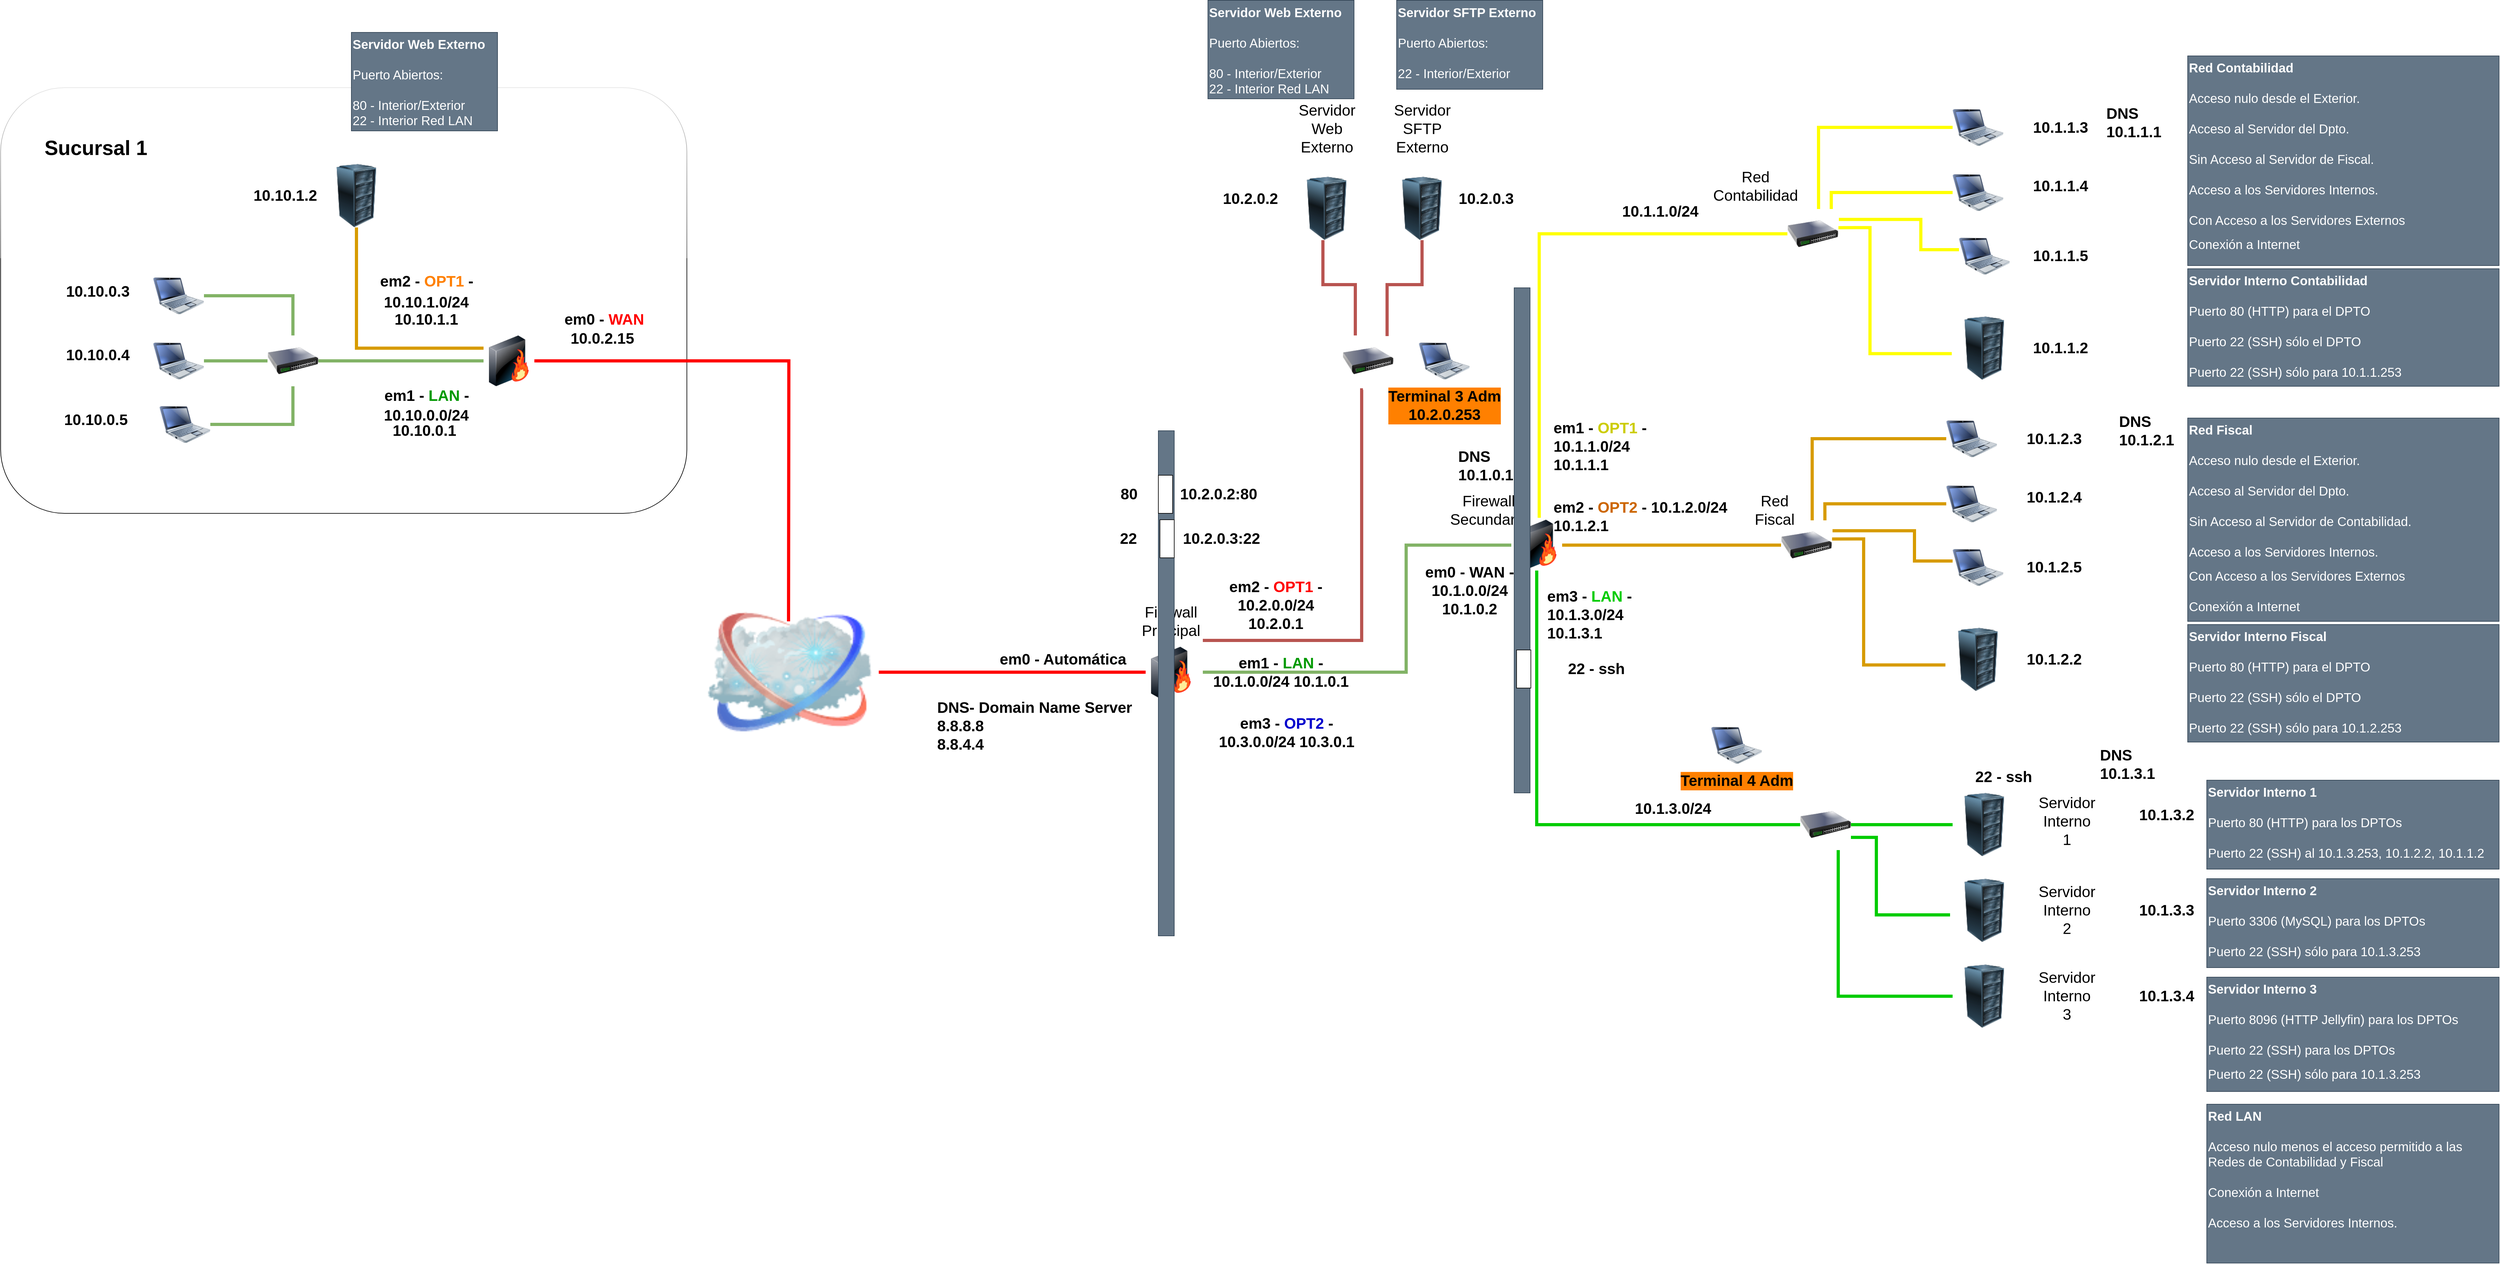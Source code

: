 <mxfile version="26.0.4">
  <diagram name="Diagrama " id="j1miOdL9aXdyiB9_bzsw">
    <mxGraphModel dx="6417" dy="3200" grid="0" gridSize="10" guides="1" tooltips="1" connect="1" arrows="1" fold="1" page="0" pageScale="1" pageWidth="1169" pageHeight="827" background="none" math="0" shadow="0">
      <root>
        <mxCell id="0" />
        <mxCell id="1" parent="0" />
        <mxCell id="sMGM3d39AcloHa8HKO3q-1" value="" style="rounded=1;whiteSpace=wrap;html=1;glass=1;movable=1;resizable=1;rotatable=1;deletable=1;editable=1;locked=0;connectable=1;" vertex="1" parent="1">
          <mxGeometry x="-2162" y="-590" width="1080" height="670" as="geometry" />
        </mxCell>
        <mxCell id="sMGM3d39AcloHa8HKO3q-2" value="" style="image;html=1;image=img/lib/clip_art/networking/Firewall-page1_128x128.png" vertex="1" parent="1">
          <mxGeometry x="-360" y="290" width="80" height="80" as="geometry" />
        </mxCell>
        <mxCell id="sMGM3d39AcloHa8HKO3q-3" value="" style="image;html=1;image=img/lib/clip_art/computers/Server_Rack_128x128.png" vertex="1" parent="1">
          <mxGeometry x="910" y="520" width="100" height="100" as="geometry" />
        </mxCell>
        <mxCell id="sMGM3d39AcloHa8HKO3q-4" value="" style="endArrow=none;html=1;rounded=0;exitX=1;exitY=0.5;exitDx=0;exitDy=0;strokeWidth=5;fillColor=#f8cecc;strokeColor=#FF0000;" edge="1" parent="1" source="sMGM3d39AcloHa8HKO3q-5" target="sMGM3d39AcloHa8HKO3q-2">
          <mxGeometry width="50" height="50" relative="1" as="geometry">
            <mxPoint x="150" y="330" as="sourcePoint" />
            <mxPoint x="110" y="290" as="targetPoint" />
          </mxGeometry>
        </mxCell>
        <mxCell id="sMGM3d39AcloHa8HKO3q-5" value="" style="image;html=1;image=img/lib/clip_art/networking/Cloud_128x128.png" vertex="1" parent="1">
          <mxGeometry x="-1060" y="235" width="280" height="190" as="geometry" />
        </mxCell>
        <mxCell id="sMGM3d39AcloHa8HKO3q-6" value="" style="endArrow=none;html=1;rounded=0;strokeWidth=5;strokeColor=#00CC00;edgeStyle=orthogonalEdgeStyle;exitX=0.5;exitY=1;exitDx=0;exitDy=0;" edge="1" parent="1" source="sMGM3d39AcloHa8HKO3q-63" target="sMGM3d39AcloHa8HKO3q-8">
          <mxGeometry width="50" height="50" relative="1" as="geometry">
            <mxPoint x="-270" y="360" as="sourcePoint" />
            <mxPoint x="480" y="371" as="targetPoint" />
            <Array as="points">
              <mxPoint x="256" y="570" />
            </Array>
          </mxGeometry>
        </mxCell>
        <mxCell id="sMGM3d39AcloHa8HKO3q-7" value="" style="endArrow=none;html=1;rounded=0;exitX=1;exitY=0.75;exitDx=0;exitDy=0;strokeWidth=5;strokeColor=#82b366;edgeStyle=orthogonalEdgeStyle;entryX=0;entryY=0.5;entryDx=0;entryDy=0;fillColor=#d5e8d4;" edge="1" parent="1" target="sMGM3d39AcloHa8HKO3q-63">
          <mxGeometry width="50" height="50" relative="1" as="geometry">
            <mxPoint x="-270" y="330" as="sourcePoint" />
            <mxPoint x="260" y="170" as="targetPoint" />
            <Array as="points">
              <mxPoint x="50" y="330" />
              <mxPoint x="50" y="130" />
            </Array>
          </mxGeometry>
        </mxCell>
        <mxCell id="sMGM3d39AcloHa8HKO3q-8" value="" style="image;html=1;image=img/lib/clip_art/networking/Switch_128x128.png" vertex="1" parent="1">
          <mxGeometry x="670" y="530" width="80" height="80" as="geometry" />
        </mxCell>
        <mxCell id="sMGM3d39AcloHa8HKO3q-9" value="" style="endArrow=none;html=1;rounded=0;strokeWidth=5;edgeStyle=orthogonalEdgeStyle;strokeColor=#d79b00;entryX=0;entryY=0.5;entryDx=0;entryDy=0;fillColor=#ffe6cc;" edge="1" parent="1" source="sMGM3d39AcloHa8HKO3q-63" target="sMGM3d39AcloHa8HKO3q-49">
          <mxGeometry width="50" height="50" relative="1" as="geometry">
            <mxPoint x="290.32" y="120.32" as="sourcePoint" />
            <mxPoint x="650" y="120" as="targetPoint" />
            <Array as="points" />
          </mxGeometry>
        </mxCell>
        <mxCell id="sMGM3d39AcloHa8HKO3q-10" value="" style="endArrow=none;html=1;rounded=0;strokeWidth=5;entryX=0;entryY=0.5;entryDx=0;entryDy=0;edgeStyle=orthogonalEdgeStyle;strokeColor=#FFFF00;exitX=0.549;exitY=-0.038;exitDx=0;exitDy=0;exitPerimeter=0;" edge="1" parent="1" source="sMGM3d39AcloHa8HKO3q-63" target="sMGM3d39AcloHa8HKO3q-35">
          <mxGeometry width="50" height="50" relative="1" as="geometry">
            <mxPoint x="260" y="80" as="sourcePoint" />
            <mxPoint x="202" y="20" as="targetPoint" />
            <Array as="points">
              <mxPoint x="259" y="-360" />
            </Array>
          </mxGeometry>
        </mxCell>
        <mxCell id="sMGM3d39AcloHa8HKO3q-11" value="" style="endArrow=none;html=1;rounded=0;strokeWidth=5;exitX=1;exitY=0.5;exitDx=0;exitDy=0;entryX=0;entryY=0.5;entryDx=0;entryDy=0;strokeColor=#00CC00;" edge="1" parent="1" source="sMGM3d39AcloHa8HKO3q-8" target="sMGM3d39AcloHa8HKO3q-3">
          <mxGeometry width="50" height="50" relative="1" as="geometry">
            <mxPoint x="1010" y="410" as="sourcePoint" />
            <mxPoint x="890" y="570" as="targetPoint" />
          </mxGeometry>
        </mxCell>
        <mxCell id="sMGM3d39AcloHa8HKO3q-12" value="" style="image;html=1;image=img/lib/clip_art/computers/Server_Rack_128x128.png" vertex="1" parent="1">
          <mxGeometry x="910" y="655" width="100" height="100" as="geometry" />
        </mxCell>
        <mxCell id="sMGM3d39AcloHa8HKO3q-13" value="" style="image;html=1;image=img/lib/clip_art/computers/Server_Rack_128x128.png" vertex="1" parent="1">
          <mxGeometry x="910" y="790" width="100" height="100" as="geometry" />
        </mxCell>
        <mxCell id="sMGM3d39AcloHa8HKO3q-14" value="" style="endArrow=none;html=1;rounded=0;strokeWidth=5;exitX=1;exitY=0.75;exitDx=0;exitDy=0;entryX=-0.04;entryY=0.57;entryDx=0;entryDy=0;entryPerimeter=0;edgeStyle=orthogonalEdgeStyle;strokeColor=#00CC00;" edge="1" parent="1" source="sMGM3d39AcloHa8HKO3q-8" target="sMGM3d39AcloHa8HKO3q-12">
          <mxGeometry width="50" height="50" relative="1" as="geometry">
            <mxPoint x="760" y="580" as="sourcePoint" />
            <mxPoint x="920" y="580" as="targetPoint" />
            <Array as="points">
              <mxPoint x="790" y="590" />
              <mxPoint x="790" y="712" />
            </Array>
          </mxGeometry>
        </mxCell>
        <mxCell id="sMGM3d39AcloHa8HKO3q-15" value="" style="endArrow=none;html=1;rounded=0;strokeWidth=5;exitX=0.75;exitY=1;exitDx=0;exitDy=0;entryX=0;entryY=0.5;entryDx=0;entryDy=0;edgeStyle=orthogonalEdgeStyle;strokeColor=#00CC00;" edge="1" parent="1" source="sMGM3d39AcloHa8HKO3q-8" target="sMGM3d39AcloHa8HKO3q-13">
          <mxGeometry width="50" height="50" relative="1" as="geometry">
            <mxPoint x="740" y="620" as="sourcePoint" />
            <mxPoint x="896" y="742" as="targetPoint" />
          </mxGeometry>
        </mxCell>
        <mxCell id="sMGM3d39AcloHa8HKO3q-16" value="Servidor Interno 1" style="text;html=1;strokeColor=none;fillColor=none;align=center;verticalAlign=middle;whiteSpace=wrap;rounded=0;fontSize=24;" vertex="1" parent="1">
          <mxGeometry x="1050" y="550" width="80" height="30" as="geometry" />
        </mxCell>
        <mxCell id="sMGM3d39AcloHa8HKO3q-17" value="Servidor Interno 2" style="text;html=1;strokeColor=none;fillColor=none;align=center;verticalAlign=middle;whiteSpace=wrap;rounded=0;fontSize=24;" vertex="1" parent="1">
          <mxGeometry x="1050" y="690" width="80" height="30" as="geometry" />
        </mxCell>
        <mxCell id="sMGM3d39AcloHa8HKO3q-18" value="Servidor Interno 3" style="text;html=1;strokeColor=none;fillColor=none;align=center;verticalAlign=middle;whiteSpace=wrap;rounded=0;fontSize=24;" vertex="1" parent="1">
          <mxGeometry x="1050" y="825" width="80" height="30" as="geometry" />
        </mxCell>
        <mxCell id="sMGM3d39AcloHa8HKO3q-19" value="em1 - &lt;font color=&quot;#009900&quot;&gt;LAN&lt;/font&gt; - 10.1.0.0/24 10.1.0.1" style="text;html=1;strokeColor=none;fillColor=none;align=center;verticalAlign=middle;whiteSpace=wrap;rounded=0;fontSize=24;fontStyle=1" vertex="1" parent="1">
          <mxGeometry x="-271" y="315" width="248" height="30" as="geometry" />
        </mxCell>
        <mxCell id="sMGM3d39AcloHa8HKO3q-20" value="10.1.3.0/24" style="text;html=1;strokeColor=none;fillColor=none;align=center;verticalAlign=middle;whiteSpace=wrap;rounded=0;fontSize=24;fontStyle=1" vertex="1" parent="1">
          <mxGeometry x="430" y="530" width="80" height="30" as="geometry" />
        </mxCell>
        <mxCell id="sMGM3d39AcloHa8HKO3q-21" value="10.1.3.2" style="text;html=1;strokeColor=none;fillColor=none;align=center;verticalAlign=middle;whiteSpace=wrap;rounded=0;fontSize=24;fontStyle=1" vertex="1" parent="1">
          <mxGeometry x="1207" y="540" width="80" height="30" as="geometry" />
        </mxCell>
        <mxCell id="sMGM3d39AcloHa8HKO3q-22" value="10.1.3.3" style="text;html=1;strokeColor=none;fillColor=none;align=center;verticalAlign=middle;whiteSpace=wrap;rounded=0;fontSize=24;fontStyle=1" vertex="1" parent="1">
          <mxGeometry x="1207" y="690" width="80" height="30" as="geometry" />
        </mxCell>
        <mxCell id="sMGM3d39AcloHa8HKO3q-23" value="10.1.3.4" style="text;html=1;strokeColor=none;fillColor=none;align=center;verticalAlign=middle;whiteSpace=wrap;rounded=0;fontSize=24;fontStyle=1" vertex="1" parent="1">
          <mxGeometry x="1207" y="825" width="80" height="30" as="geometry" />
        </mxCell>
        <mxCell id="sMGM3d39AcloHa8HKO3q-24" value="Firewall Principal" style="text;html=1;strokeColor=none;fillColor=none;align=center;verticalAlign=middle;whiteSpace=wrap;rounded=0;fontSize=24;" vertex="1" parent="1">
          <mxGeometry x="-360" y="235" width="80" height="30" as="geometry" />
        </mxCell>
        <mxCell id="sMGM3d39AcloHa8HKO3q-25" value="" style="endArrow=none;html=1;rounded=0;strokeWidth=5;strokeColor=#b85450;edgeStyle=orthogonalEdgeStyle;entryX=0.4;entryY=1.07;entryDx=0;entryDy=0;entryPerimeter=0;fillColor=#f8cecc;" edge="1" parent="1" target="sMGM3d39AcloHa8HKO3q-32">
          <mxGeometry width="50" height="50" relative="1" as="geometry">
            <mxPoint x="-270" y="280" as="sourcePoint" />
            <mxPoint x="20" y="-20" as="targetPoint" />
            <Array as="points">
              <mxPoint x="-20" y="280" />
              <mxPoint x="-20" y="-114" />
            </Array>
          </mxGeometry>
        </mxCell>
        <mxCell id="sMGM3d39AcloHa8HKO3q-26" value="" style="image;html=1;image=img/lib/clip_art/computers/Server_Rack_128x128.png" vertex="1" parent="1">
          <mxGeometry x="-125" y="-450" width="100" height="100" as="geometry" />
        </mxCell>
        <mxCell id="sMGM3d39AcloHa8HKO3q-27" value="Servidor Web Externo" style="text;html=1;strokeColor=none;fillColor=none;align=center;verticalAlign=middle;whiteSpace=wrap;rounded=0;fontSize=24;" vertex="1" parent="1">
          <mxGeometry x="-135.5" y="-580" width="121" height="110" as="geometry" />
        </mxCell>
        <mxCell id="sMGM3d39AcloHa8HKO3q-28" value="10.2.0.2" style="text;html=1;strokeColor=none;fillColor=none;align=center;verticalAlign=middle;whiteSpace=wrap;rounded=0;fontSize=24;fontStyle=1" vertex="1" parent="1">
          <mxGeometry x="-235.5" y="-430" width="80" height="30" as="geometry" />
        </mxCell>
        <mxCell id="sMGM3d39AcloHa8HKO3q-29" value="" style="image;html=1;image=img/lib/clip_art/computers/Server_Rack_128x128.png" vertex="1" parent="1">
          <mxGeometry x="25" y="-450" width="100" height="100" as="geometry" />
        </mxCell>
        <mxCell id="sMGM3d39AcloHa8HKO3q-30" value="Servidor SFTP Externo" style="text;html=1;strokeColor=none;fillColor=none;align=center;verticalAlign=middle;whiteSpace=wrap;rounded=0;fontSize=24;" vertex="1" parent="1">
          <mxGeometry x="14.5" y="-580" width="121" height="110" as="geometry" />
        </mxCell>
        <mxCell id="sMGM3d39AcloHa8HKO3q-31" value="10.2.0.3" style="text;html=1;strokeColor=none;fillColor=none;align=center;verticalAlign=middle;whiteSpace=wrap;rounded=0;fontSize=24;fontStyle=1" vertex="1" parent="1">
          <mxGeometry x="135.5" y="-430" width="80" height="30" as="geometry" />
        </mxCell>
        <mxCell id="sMGM3d39AcloHa8HKO3q-32" value="" style="image;html=1;image=img/lib/clip_art/networking/Switch_128x128.png" vertex="1" parent="1">
          <mxGeometry x="-50" y="-200" width="80" height="80" as="geometry" />
        </mxCell>
        <mxCell id="sMGM3d39AcloHa8HKO3q-33" value="" style="endArrow=none;html=1;rounded=0;strokeWidth=5;strokeColor=#b85450;edgeStyle=orthogonalEdgeStyle;entryX=0.44;entryY=1;entryDx=0;entryDy=0;entryPerimeter=0;exitX=0.25;exitY=0;exitDx=0;exitDy=0;fillColor=#f8cecc;" edge="1" parent="1" source="sMGM3d39AcloHa8HKO3q-32" target="sMGM3d39AcloHa8HKO3q-26">
          <mxGeometry width="50" height="50" relative="1" as="geometry">
            <mxPoint x="-260" y="290" as="sourcePoint" />
            <mxPoint x="-8" y="-104" as="targetPoint" />
            <Array as="points">
              <mxPoint x="-30" y="-280" />
              <mxPoint x="-81" y="-280" />
            </Array>
          </mxGeometry>
        </mxCell>
        <mxCell id="sMGM3d39AcloHa8HKO3q-34" value="" style="endArrow=none;html=1;rounded=0;strokeWidth=5;strokeColor=#b85450;edgeStyle=orthogonalEdgeStyle;entryX=0.5;entryY=1;entryDx=0;entryDy=0;exitX=0.875;exitY=0.013;exitDx=0;exitDy=0;exitPerimeter=0;fillColor=#f8cecc;" edge="1" parent="1" source="sMGM3d39AcloHa8HKO3q-32" target="sMGM3d39AcloHa8HKO3q-29">
          <mxGeometry width="50" height="50" relative="1" as="geometry">
            <mxPoint x="30" y="-220" as="sourcePoint" />
            <mxPoint x="-21" y="-370" as="targetPoint" />
            <Array as="points">
              <mxPoint x="20" y="-280" />
              <mxPoint x="75" y="-280" />
            </Array>
          </mxGeometry>
        </mxCell>
        <mxCell id="sMGM3d39AcloHa8HKO3q-35" value="" style="image;html=1;image=img/lib/clip_art/networking/Switch_128x128.png" vertex="1" parent="1">
          <mxGeometry x="650" y="-400" width="80" height="80" as="geometry" />
        </mxCell>
        <mxCell id="sMGM3d39AcloHa8HKO3q-36" value="" style="endArrow=none;html=1;rounded=0;exitX=1.004;exitY=0.379;exitDx=0;exitDy=0;strokeWidth=5;entryX=-0.013;entryY=0.586;entryDx=0;entryDy=0;edgeStyle=orthogonalEdgeStyle;strokeColor=#FFFF00;exitPerimeter=0;entryPerimeter=0;" edge="1" parent="1" source="sMGM3d39AcloHa8HKO3q-35" target="sMGM3d39AcloHa8HKO3q-47">
          <mxGeometry width="50" height="50" relative="1" as="geometry">
            <mxPoint x="950" y="-150" as="sourcePoint" />
            <mxPoint x="930" y="-222.5" as="targetPoint" />
            <Array as="points">
              <mxPoint x="780" y="-370" />
              <mxPoint x="780" y="-171" />
            </Array>
          </mxGeometry>
        </mxCell>
        <mxCell id="sMGM3d39AcloHa8HKO3q-37" value="" style="image;html=1;image=img/lib/clip_art/computers/Netbook_128x128.png" vertex="1" parent="1">
          <mxGeometry x="920" y="-360" width="80" height="70" as="geometry" />
        </mxCell>
        <mxCell id="sMGM3d39AcloHa8HKO3q-38" value="" style="image;html=1;image=img/lib/clip_art/computers/Netbook_128x128.png" vertex="1" parent="1">
          <mxGeometry x="910" y="-470" width="80" height="90" as="geometry" />
        </mxCell>
        <mxCell id="sMGM3d39AcloHa8HKO3q-39" value="" style="image;html=1;image=img/lib/clip_art/computers/Netbook_128x128.png" vertex="1" parent="1">
          <mxGeometry x="910" y="-560" width="80" height="65" as="geometry" />
        </mxCell>
        <mxCell id="sMGM3d39AcloHa8HKO3q-40" value="" style="endArrow=none;html=1;rounded=0;exitX=1.013;exitY=0.217;exitDx=0;exitDy=0;strokeWidth=5;exitPerimeter=0;edgeStyle=orthogonalEdgeStyle;strokeColor=#FFFF00;" edge="1" parent="1" source="sMGM3d39AcloHa8HKO3q-35" target="sMGM3d39AcloHa8HKO3q-37">
          <mxGeometry width="50" height="50" relative="1" as="geometry">
            <mxPoint x="740" y="-370" as="sourcePoint" />
            <mxPoint x="820" y="-430" as="targetPoint" />
            <Array as="points">
              <mxPoint x="860" y="-383" />
              <mxPoint x="860" y="-335" />
            </Array>
          </mxGeometry>
        </mxCell>
        <mxCell id="sMGM3d39AcloHa8HKO3q-41" value="" style="endArrow=none;html=1;rounded=0;exitX=0.863;exitY=0.013;exitDx=0;exitDy=0;strokeWidth=5;edgeStyle=orthogonalEdgeStyle;strokeColor=#FFFF00;exitPerimeter=0;" edge="1" parent="1" source="sMGM3d39AcloHa8HKO3q-35" target="sMGM3d39AcloHa8HKO3q-38">
          <mxGeometry width="50" height="50" relative="1" as="geometry">
            <mxPoint x="713" y="-392" as="sourcePoint" />
            <mxPoint x="739" y="-480" as="targetPoint" />
          </mxGeometry>
        </mxCell>
        <mxCell id="sMGM3d39AcloHa8HKO3q-42" value="" style="endArrow=none;html=1;rounded=0;exitX=0.613;exitY=0.013;exitDx=0;exitDy=0;strokeWidth=5;entryX=0;entryY=0.5;entryDx=0;entryDy=0;edgeStyle=orthogonalEdgeStyle;strokeColor=#FFFF00;exitPerimeter=0;" edge="1" parent="1" source="sMGM3d39AcloHa8HKO3q-35" target="sMGM3d39AcloHa8HKO3q-39">
          <mxGeometry width="50" height="50" relative="1" as="geometry">
            <mxPoint x="680" y="-390" as="sourcePoint" />
            <mxPoint x="642" y="-470" as="targetPoint" />
          </mxGeometry>
        </mxCell>
        <mxCell id="sMGM3d39AcloHa8HKO3q-43" value="10.1.1.3" style="text;html=1;strokeColor=none;fillColor=none;align=center;verticalAlign=middle;whiteSpace=wrap;rounded=0;fontSize=24;fontStyle=1" vertex="1" parent="1">
          <mxGeometry x="1040" y="-542.5" width="80" height="30" as="geometry" />
        </mxCell>
        <mxCell id="sMGM3d39AcloHa8HKO3q-44" value="10.1.1.4" style="text;html=1;strokeColor=none;fillColor=none;align=center;verticalAlign=middle;whiteSpace=wrap;rounded=0;fontSize=24;fontStyle=1" vertex="1" parent="1">
          <mxGeometry x="1040" y="-450" width="80" height="30" as="geometry" />
        </mxCell>
        <mxCell id="sMGM3d39AcloHa8HKO3q-45" value="10.1.1.5" style="text;html=1;strokeColor=none;fillColor=none;align=center;verticalAlign=middle;whiteSpace=wrap;rounded=0;fontSize=24;fontStyle=1" vertex="1" parent="1">
          <mxGeometry x="1040" y="-340" width="80" height="30" as="geometry" />
        </mxCell>
        <mxCell id="sMGM3d39AcloHa8HKO3q-46" value="10.1.1.2" style="text;html=1;strokeColor=none;fillColor=none;align=center;verticalAlign=middle;whiteSpace=wrap;rounded=0;fontSize=24;fontStyle=1" vertex="1" parent="1">
          <mxGeometry x="1040" y="-195" width="80" height="30" as="geometry" />
        </mxCell>
        <mxCell id="sMGM3d39AcloHa8HKO3q-47" value="" style="image;html=1;image=img/lib/clip_art/computers/Server_Rack_128x128.png" vertex="1" parent="1">
          <mxGeometry x="910" y="-230" width="100" height="100" as="geometry" />
        </mxCell>
        <mxCell id="sMGM3d39AcloHa8HKO3q-48" value="Red&lt;br&gt;Contabilidad" style="text;html=1;strokeColor=none;fillColor=none;align=center;verticalAlign=middle;whiteSpace=wrap;rounded=0;fontSize=24;" vertex="1" parent="1">
          <mxGeometry x="560" y="-450" width="80" height="30" as="geometry" />
        </mxCell>
        <mxCell id="sMGM3d39AcloHa8HKO3q-49" value="" style="image;html=1;image=img/lib/clip_art/networking/Switch_128x128.png" vertex="1" parent="1">
          <mxGeometry x="640" y="90" width="80" height="80" as="geometry" />
        </mxCell>
        <mxCell id="sMGM3d39AcloHa8HKO3q-50" value="" style="endArrow=none;html=1;rounded=0;exitX=1.004;exitY=0.379;exitDx=0;exitDy=0;strokeWidth=5;entryX=-0.013;entryY=0.586;entryDx=0;entryDy=0;edgeStyle=orthogonalEdgeStyle;strokeColor=#d79b00;exitPerimeter=0;entryPerimeter=0;fillColor=#ffe6cc;" edge="1" parent="1" source="sMGM3d39AcloHa8HKO3q-49" target="sMGM3d39AcloHa8HKO3q-61">
          <mxGeometry width="50" height="50" relative="1" as="geometry">
            <mxPoint x="940" y="340" as="sourcePoint" />
            <mxPoint x="920" y="267.5" as="targetPoint" />
            <Array as="points">
              <mxPoint x="770" y="120" />
              <mxPoint x="770" y="319" />
            </Array>
          </mxGeometry>
        </mxCell>
        <mxCell id="sMGM3d39AcloHa8HKO3q-51" value="" style="image;html=1;image=img/lib/clip_art/computers/Netbook_128x128.png" vertex="1" parent="1">
          <mxGeometry x="910" y="130" width="80" height="70" as="geometry" />
        </mxCell>
        <mxCell id="sMGM3d39AcloHa8HKO3q-52" value="" style="image;html=1;image=img/lib/clip_art/computers/Netbook_128x128.png" vertex="1" parent="1">
          <mxGeometry x="900" y="20" width="80" height="90" as="geometry" />
        </mxCell>
        <mxCell id="sMGM3d39AcloHa8HKO3q-53" value="" style="image;html=1;image=img/lib/clip_art/computers/Netbook_128x128.png" vertex="1" parent="1">
          <mxGeometry x="900" y="-70" width="80" height="65" as="geometry" />
        </mxCell>
        <mxCell id="sMGM3d39AcloHa8HKO3q-54" value="" style="endArrow=none;html=1;rounded=0;exitX=1.013;exitY=0.217;exitDx=0;exitDy=0;strokeWidth=5;exitPerimeter=0;edgeStyle=orthogonalEdgeStyle;strokeColor=#d79b00;fillColor=#ffe6cc;" edge="1" parent="1" source="sMGM3d39AcloHa8HKO3q-49" target="sMGM3d39AcloHa8HKO3q-51">
          <mxGeometry width="50" height="50" relative="1" as="geometry">
            <mxPoint x="730" y="120" as="sourcePoint" />
            <mxPoint x="810" y="60" as="targetPoint" />
            <Array as="points">
              <mxPoint x="850" y="107" />
              <mxPoint x="850" y="155" />
            </Array>
          </mxGeometry>
        </mxCell>
        <mxCell id="sMGM3d39AcloHa8HKO3q-55" value="" style="endArrow=none;html=1;rounded=0;exitX=0.863;exitY=0.013;exitDx=0;exitDy=0;strokeWidth=5;edgeStyle=orthogonalEdgeStyle;strokeColor=#d79b00;exitPerimeter=0;fillColor=#ffe6cc;" edge="1" parent="1" source="sMGM3d39AcloHa8HKO3q-49" target="sMGM3d39AcloHa8HKO3q-52">
          <mxGeometry width="50" height="50" relative="1" as="geometry">
            <mxPoint x="703" y="98" as="sourcePoint" />
            <mxPoint x="729" y="10" as="targetPoint" />
          </mxGeometry>
        </mxCell>
        <mxCell id="sMGM3d39AcloHa8HKO3q-56" value="" style="endArrow=none;html=1;rounded=0;exitX=0.613;exitY=0.013;exitDx=0;exitDy=0;strokeWidth=5;entryX=0;entryY=0.5;entryDx=0;entryDy=0;edgeStyle=orthogonalEdgeStyle;strokeColor=#d79b00;exitPerimeter=0;fillColor=#ffe6cc;" edge="1" parent="1" source="sMGM3d39AcloHa8HKO3q-49" target="sMGM3d39AcloHa8HKO3q-53">
          <mxGeometry width="50" height="50" relative="1" as="geometry">
            <mxPoint x="670" y="100" as="sourcePoint" />
            <mxPoint x="632" y="20" as="targetPoint" />
          </mxGeometry>
        </mxCell>
        <mxCell id="sMGM3d39AcloHa8HKO3q-57" value="10.1.2.3" style="text;html=1;strokeColor=none;fillColor=none;align=center;verticalAlign=middle;whiteSpace=wrap;rounded=0;fontSize=24;fontStyle=1" vertex="1" parent="1">
          <mxGeometry x="1030" y="-52.5" width="80" height="30" as="geometry" />
        </mxCell>
        <mxCell id="sMGM3d39AcloHa8HKO3q-58" value="10.1.2.4" style="text;html=1;strokeColor=none;fillColor=none;align=center;verticalAlign=middle;whiteSpace=wrap;rounded=0;fontSize=24;fontStyle=1" vertex="1" parent="1">
          <mxGeometry x="1030" y="40" width="80" height="30" as="geometry" />
        </mxCell>
        <mxCell id="sMGM3d39AcloHa8HKO3q-59" value="10.1.2.5" style="text;html=1;strokeColor=none;fillColor=none;align=center;verticalAlign=middle;whiteSpace=wrap;rounded=0;fontSize=24;fontStyle=1" vertex="1" parent="1">
          <mxGeometry x="1030" y="150" width="80" height="30" as="geometry" />
        </mxCell>
        <mxCell id="sMGM3d39AcloHa8HKO3q-60" value="10.1.2.2" style="text;html=1;strokeColor=none;fillColor=none;align=center;verticalAlign=middle;whiteSpace=wrap;rounded=0;fontSize=24;fontStyle=1" vertex="1" parent="1">
          <mxGeometry x="1030" y="295" width="80" height="30" as="geometry" />
        </mxCell>
        <mxCell id="sMGM3d39AcloHa8HKO3q-61" value="" style="image;html=1;image=img/lib/clip_art/computers/Server_Rack_128x128.png" vertex="1" parent="1">
          <mxGeometry x="900" y="260" width="100" height="100" as="geometry" />
        </mxCell>
        <mxCell id="sMGM3d39AcloHa8HKO3q-62" value="Red&lt;br&gt;Fiscal" style="text;html=1;strokeColor=none;fillColor=none;align=center;verticalAlign=middle;whiteSpace=wrap;rounded=0;fontSize=24;" vertex="1" parent="1">
          <mxGeometry x="590" y="60" width="80" height="30" as="geometry" />
        </mxCell>
        <mxCell id="sMGM3d39AcloHa8HKO3q-63" value="" style="image;html=1;image=img/lib/clip_art/networking/Firewall-page1_128x128.png" vertex="1" parent="1">
          <mxGeometry x="215.5" y="90" width="80" height="80" as="geometry" />
        </mxCell>
        <mxCell id="sMGM3d39AcloHa8HKO3q-64" value="em2 - &lt;font color=&quot;#ff0000&quot;&gt;OPT1&lt;/font&gt; - 10.2.0.0/24&lt;br&gt;10.2.0.1" style="text;html=1;strokeColor=none;fillColor=none;align=center;verticalAlign=middle;whiteSpace=wrap;rounded=0;fontSize=24;fontStyle=1" vertex="1" parent="1">
          <mxGeometry x="-260" y="210" width="210" height="30" as="geometry" />
        </mxCell>
        <mxCell id="sMGM3d39AcloHa8HKO3q-65" value="10.1.1.0/24" style="text;html=1;strokeColor=none;fillColor=none;align=center;verticalAlign=middle;whiteSpace=wrap;rounded=0;fontSize=24;fontStyle=1" vertex="1" parent="1">
          <mxGeometry x="410" y="-410" width="80" height="30" as="geometry" />
        </mxCell>
        <mxCell id="sMGM3d39AcloHa8HKO3q-66" value="Firewall Secundario" style="text;html=1;strokeColor=none;fillColor=none;align=center;verticalAlign=middle;whiteSpace=wrap;rounded=0;fontSize=24;" vertex="1" parent="1">
          <mxGeometry x="140" y="60" width="80" height="30" as="geometry" />
        </mxCell>
        <mxCell id="sMGM3d39AcloHa8HKO3q-67" value="em0 - Automática" style="text;html=1;strokeColor=none;fillColor=none;align=center;verticalAlign=middle;whiteSpace=wrap;rounded=0;fontSize=24;fontStyle=1" vertex="1" parent="1">
          <mxGeometry x="-600" y="295" width="220" height="30" as="geometry" />
        </mxCell>
        <mxCell id="sMGM3d39AcloHa8HKO3q-68" value="em0 - WAN - 10.1.0.0/24&lt;br&gt;10.1.0.2" style="text;html=1;strokeColor=none;fillColor=none;align=center;verticalAlign=middle;whiteSpace=wrap;rounded=0;fontSize=24;fontStyle=1" vertex="1" parent="1">
          <mxGeometry x="40" y="150" width="220" height="104" as="geometry" />
        </mxCell>
        <mxCell id="sMGM3d39AcloHa8HKO3q-69" value="em1 - &lt;font color=&quot;#cccc00&quot;&gt;OPT1&lt;/font&gt; - 10.1.1.0/24&lt;br&gt;10.1.1.1" style="text;html=1;strokeColor=none;fillColor=none;align=left;verticalAlign=middle;whiteSpace=wrap;rounded=0;fontSize=24;fontStyle=1" vertex="1" parent="1">
          <mxGeometry x="280" y="-40" width="220" height="30" as="geometry" />
        </mxCell>
        <mxCell id="sMGM3d39AcloHa8HKO3q-70" value="em2 - &lt;font color=&quot;#cc6600&quot;&gt;OPT2&lt;/font&gt; - 10.1.2.0/24&lt;br&gt;10.1.2.1" style="text;html=1;strokeColor=none;fillColor=none;align=left;verticalAlign=middle;whiteSpace=wrap;rounded=0;fontSize=24;fontStyle=1" vertex="1" parent="1">
          <mxGeometry x="280" y="70" width="280" height="30" as="geometry" />
        </mxCell>
        <mxCell id="sMGM3d39AcloHa8HKO3q-71" value="em3 - &lt;font color=&quot;#00cc00&quot;&gt;LAN&lt;/font&gt; - 10.1.3.0/24&lt;br&gt;10.1.3.1" style="text;html=1;strokeColor=none;fillColor=none;align=left;verticalAlign=middle;whiteSpace=wrap;rounded=0;fontSize=24;fontStyle=1" vertex="1" parent="1">
          <mxGeometry x="270" y="200" width="220" height="80" as="geometry" />
        </mxCell>
        <mxCell id="sMGM3d39AcloHa8HKO3q-72" value="DNS- Domain Name Server&lt;br&gt;8.8.8.8&lt;br&gt;8.8.4.4" style="text;html=1;strokeColor=none;fillColor=none;align=left;verticalAlign=middle;whiteSpace=wrap;rounded=0;fontSize=24;fontStyle=1" vertex="1" parent="1">
          <mxGeometry x="-690" y="370" width="320" height="90" as="geometry" />
        </mxCell>
        <mxCell id="sMGM3d39AcloHa8HKO3q-73" value="DNS&lt;br&gt;10.1.0.1" style="text;html=1;strokeColor=none;fillColor=none;align=left;verticalAlign=middle;whiteSpace=wrap;rounded=0;fontSize=24;fontStyle=1" vertex="1" parent="1">
          <mxGeometry x="130" y="-40" width="90" height="90" as="geometry" />
        </mxCell>
        <mxCell id="sMGM3d39AcloHa8HKO3q-74" value="DNS&lt;br&gt;10.1.3.1" style="text;html=1;strokeColor=none;fillColor=none;align=left;verticalAlign=middle;whiteSpace=wrap;rounded=0;fontSize=24;fontStyle=1" vertex="1" parent="1">
          <mxGeometry x="1140" y="430" width="90" height="90" as="geometry" />
        </mxCell>
        <mxCell id="sMGM3d39AcloHa8HKO3q-75" value="DNS&lt;br&gt;10.1.2.1" style="text;html=1;strokeColor=none;fillColor=none;align=left;verticalAlign=middle;whiteSpace=wrap;rounded=0;fontSize=24;fontStyle=1" vertex="1" parent="1">
          <mxGeometry x="1170" y="-95" width="90" height="90" as="geometry" />
        </mxCell>
        <mxCell id="sMGM3d39AcloHa8HKO3q-76" value="DNS&lt;br&gt;10.1.1.1" style="text;html=1;strokeColor=none;fillColor=none;align=left;verticalAlign=middle;whiteSpace=wrap;rounded=0;fontSize=24;fontStyle=1" vertex="1" parent="1">
          <mxGeometry x="1150" y="-580" width="90" height="90" as="geometry" />
        </mxCell>
        <mxCell id="sMGM3d39AcloHa8HKO3q-77" value="&lt;font style=&quot;font-size: 20px;&quot;&gt;&lt;b&gt;Servidor Web Externo&lt;/b&gt;&lt;/font&gt;&lt;div&gt;&lt;font style=&quot;font-size: 20px;&quot;&gt;&lt;br&gt;&lt;/font&gt;&lt;/div&gt;&lt;div&gt;&lt;font style=&quot;font-size: 20px;&quot;&gt;Puerto Abiertos:&amp;nbsp;&lt;/font&gt;&lt;/div&gt;&lt;div&gt;&lt;font style=&quot;font-size: 20px;&quot;&gt;&lt;br&gt;&lt;/font&gt;&lt;/div&gt;&lt;div&gt;&lt;font style=&quot;font-size: 20px;&quot;&gt;80 - Interior/Exterior&lt;/font&gt;&lt;/div&gt;&lt;div&gt;&lt;font style=&quot;font-size: 20px;&quot;&gt;22 - Interior Red LAN&lt;/font&gt;&lt;/div&gt;&lt;div&gt;&lt;font style=&quot;font-size: 20px;&quot;&gt;&lt;br&gt;&lt;/font&gt;&lt;/div&gt;" style="text;html=1;align=left;verticalAlign=top;whiteSpace=wrap;rounded=0;fillColor=#647687;strokeColor=#314354;fontColor=#ffffff;" vertex="1" parent="1">
          <mxGeometry x="-262" y="-727.5" width="230" height="155" as="geometry" />
        </mxCell>
        <mxCell id="sMGM3d39AcloHa8HKO3q-78" value="&lt;font style=&quot;font-size: 20px;&quot;&gt;&lt;b&gt;Servidor SFTP Externo&lt;/b&gt;&lt;/font&gt;&lt;div&gt;&lt;font style=&quot;font-size: 20px;&quot;&gt;&lt;br&gt;&lt;/font&gt;&lt;/div&gt;&lt;div&gt;&lt;font style=&quot;font-size: 20px;&quot;&gt;Puerto Abiertos:&amp;nbsp;&lt;/font&gt;&lt;/div&gt;&lt;div&gt;&lt;font style=&quot;font-size: 20px;&quot;&gt;&lt;br&gt;&lt;/font&gt;&lt;/div&gt;&lt;div&gt;&lt;span style=&quot;font-size: 20px; background-color: initial;&quot;&gt;22 - Interior/Exterior&lt;/span&gt;&lt;br&gt;&lt;/div&gt;&lt;div&gt;&lt;font style=&quot;font-size: 20px;&quot;&gt;&lt;br&gt;&lt;/font&gt;&lt;/div&gt;" style="text;html=1;align=left;verticalAlign=top;whiteSpace=wrap;rounded=0;fillColor=#647687;strokeColor=#314354;fontColor=#ffffff;" vertex="1" parent="1">
          <mxGeometry x="35" y="-727.5" width="230" height="140" as="geometry" />
        </mxCell>
        <mxCell id="sMGM3d39AcloHa8HKO3q-79" value="&lt;span style=&quot;font-size: 20px;&quot;&gt;&lt;b&gt;Red Contabilidad&lt;/b&gt;&lt;/span&gt;&lt;br&gt;&lt;div&gt;&lt;font style=&quot;font-size: 20px;&quot;&gt;&lt;br&gt;&lt;/font&gt;&lt;/div&gt;&lt;div&gt;&lt;span style=&quot;font-size: 20px;&quot;&gt;Acceso nulo desde el Exterior.&lt;/span&gt;&lt;/div&gt;&lt;div&gt;&lt;span style=&quot;font-size: 20px;&quot;&gt;&lt;br&gt;&lt;/span&gt;&lt;/div&gt;&lt;div&gt;&lt;span style=&quot;font-size: 20px;&quot;&gt;Acceso al Servidor del Dpto.&lt;/span&gt;&lt;/div&gt;&lt;div&gt;&lt;span style=&quot;font-size: 20px;&quot;&gt;&lt;br&gt;&lt;/span&gt;&lt;/div&gt;&lt;div&gt;&lt;span style=&quot;font-size: 20px;&quot;&gt;Sin Acceso al Servidor de Fiscal.&lt;/span&gt;&lt;/div&gt;&lt;div&gt;&lt;span style=&quot;font-size: 20px;&quot;&gt;&lt;br&gt;&lt;/span&gt;&lt;/div&gt;&lt;div&gt;&lt;span style=&quot;font-size: 20px;&quot;&gt;Acceso a los Servidores Internos.&lt;/span&gt;&lt;/div&gt;&lt;div&gt;&lt;span style=&quot;font-size: 20px;&quot;&gt;&lt;br&gt;&lt;/span&gt;&lt;/div&gt;&lt;div&gt;&lt;span style=&quot;font-size: 20px;&quot;&gt;Con Acceso a los Servidores Externos&lt;/span&gt;&lt;/div&gt;&lt;div&gt;&lt;br&gt;&lt;/div&gt;&lt;div&gt;&lt;span style=&quot;font-size: 20px;&quot;&gt;Conexión a Internet&lt;/span&gt;&lt;br&gt;&lt;/div&gt;" style="text;html=1;align=left;verticalAlign=top;whiteSpace=wrap;rounded=0;fillColor=#647687;strokeColor=#314354;fontColor=#ffffff;" vertex="1" parent="1">
          <mxGeometry x="1280" y="-640" width="490" height="330" as="geometry" />
        </mxCell>
        <mxCell id="sMGM3d39AcloHa8HKO3q-80" value="&lt;span style=&quot;font-size: 20px;&quot;&gt;&lt;b&gt;Red Fiscal&lt;/b&gt;&lt;/span&gt;&lt;br&gt;&lt;div&gt;&lt;font style=&quot;font-size: 20px;&quot;&gt;&lt;br&gt;&lt;/font&gt;&lt;/div&gt;&lt;div&gt;&lt;span style=&quot;font-size: 20px;&quot;&gt;Acceso nulo desde el Exterior.&lt;/span&gt;&lt;/div&gt;&lt;div&gt;&lt;span style=&quot;font-size: 20px;&quot;&gt;&lt;br&gt;&lt;/span&gt;&lt;/div&gt;&lt;div&gt;&lt;span style=&quot;font-size: 20px;&quot;&gt;Acceso al Servidor del Dpto.&lt;/span&gt;&lt;/div&gt;&lt;div&gt;&lt;span style=&quot;font-size: 20px;&quot;&gt;&lt;br&gt;&lt;/span&gt;&lt;/div&gt;&lt;div&gt;&lt;span style=&quot;font-size: 20px;&quot;&gt;Sin Acceso al Servidor de Contabilidad.&lt;/span&gt;&lt;/div&gt;&lt;div&gt;&lt;span style=&quot;font-size: 20px;&quot;&gt;&lt;br&gt;&lt;/span&gt;&lt;/div&gt;&lt;div&gt;&lt;span style=&quot;font-size: 20px;&quot;&gt;Acceso a los Servidores Internos.&lt;/span&gt;&lt;/div&gt;&lt;div&gt;&lt;br&gt;&lt;/div&gt;&lt;div&gt;&lt;span style=&quot;font-size: 20px;&quot;&gt;Con Acceso a los Servidores Externos&lt;/span&gt;&lt;br&gt;&lt;/div&gt;&lt;div&gt;&lt;span style=&quot;font-size: 20px;&quot;&gt;&lt;br&gt;&lt;/span&gt;&lt;/div&gt;&lt;div&gt;&lt;span style=&quot;font-size: 20px;&quot;&gt;Conexión a Internet&lt;/span&gt;&lt;/div&gt;" style="text;html=1;align=left;verticalAlign=top;whiteSpace=wrap;rounded=0;fillColor=#647687;strokeColor=#314354;fontColor=#ffffff;" vertex="1" parent="1">
          <mxGeometry x="1280" y="-70" width="490" height="320" as="geometry" />
        </mxCell>
        <mxCell id="sMGM3d39AcloHa8HKO3q-81" value="&lt;span style=&quot;font-size: 20px;&quot;&gt;&lt;b&gt;Red LAN&lt;/b&gt;&lt;/span&gt;&lt;br&gt;&lt;div&gt;&lt;font style=&quot;font-size: 20px;&quot;&gt;&lt;br&gt;&lt;/font&gt;&lt;/div&gt;&lt;div&gt;&lt;span style=&quot;font-size: 20px;&quot;&gt;Acceso nulo menos el acceso permitido a las Redes de Contabilidad y Fiscal&lt;/span&gt;&lt;/div&gt;&lt;div&gt;&lt;span style=&quot;font-size: 20px;&quot;&gt;&lt;br&gt;&lt;/span&gt;&lt;/div&gt;&lt;div&gt;&lt;span style=&quot;font-size: 20px;&quot;&gt;Conexión a Internet&lt;/span&gt;&lt;/div&gt;&lt;div&gt;&lt;span style=&quot;font-size: 20px;&quot;&gt;&lt;br&gt;&lt;/span&gt;&lt;/div&gt;&lt;div&gt;&lt;span style=&quot;font-size: 20px;&quot;&gt;Acceso a los Servidores Internos.&lt;/span&gt;&lt;/div&gt;&lt;div&gt;&lt;br&gt;&lt;/div&gt;" style="text;html=1;align=left;verticalAlign=top;whiteSpace=wrap;rounded=0;fillColor=#647687;strokeColor=#314354;fontColor=#ffffff;" vertex="1" parent="1">
          <mxGeometry x="1310" y="1010" width="460" height="250" as="geometry" />
        </mxCell>
        <mxCell id="sMGM3d39AcloHa8HKO3q-82" value="em3 - &lt;font color=&quot;#0000cc&quot;&gt;OPT2&lt;/font&gt; - 10.3.0.0/24 10.3.0.1" style="text;html=1;strokeColor=none;fillColor=none;align=center;verticalAlign=middle;whiteSpace=wrap;rounded=0;fontSize=24;fontStyle=1" vertex="1" parent="1">
          <mxGeometry x="-262" y="410" width="248" height="30" as="geometry" />
        </mxCell>
        <mxCell id="sMGM3d39AcloHa8HKO3q-83" value="&lt;span style=&quot;font-size: 20px;&quot;&gt;&lt;b&gt;Servidor Interno 1&lt;/b&gt;&lt;/span&gt;&lt;br&gt;&lt;div&gt;&lt;font style=&quot;font-size: 20px;&quot;&gt;&lt;br&gt;&lt;/font&gt;&lt;/div&gt;&lt;div&gt;&lt;span style=&quot;font-size: 20px; background-color: initial;&quot;&gt;Puerto 80 (HTTP) para los DPTOs&lt;/span&gt;&lt;br&gt;&lt;/div&gt;&lt;div&gt;&lt;span style=&quot;font-size: 20px; background-color: initial;&quot;&gt;&lt;br&gt;&lt;/span&gt;&lt;/div&gt;&lt;div&gt;&lt;span style=&quot;font-size: 20px; background-color: initial;&quot;&gt;Puerto 22 (SSH) al 10.1.3.253, 10.1.2.2, 10.1.1.2&lt;/span&gt;&lt;/div&gt;&lt;div&gt;&lt;br&gt;&lt;/div&gt;" style="text;html=1;align=left;verticalAlign=top;whiteSpace=wrap;rounded=0;fillColor=#647687;strokeColor=#314354;fontColor=#ffffff;" vertex="1" parent="1">
          <mxGeometry x="1310" y="500" width="460" height="140" as="geometry" />
        </mxCell>
        <mxCell id="sMGM3d39AcloHa8HKO3q-84" value="&lt;span style=&quot;font-size: 20px;&quot;&gt;&lt;b&gt;Servidor Interno 2&lt;/b&gt;&lt;/span&gt;&lt;br&gt;&lt;div&gt;&lt;font style=&quot;font-size: 20px;&quot;&gt;&lt;br&gt;&lt;/font&gt;&lt;/div&gt;&lt;div&gt;&lt;span style=&quot;font-size: 20px; background-color: initial;&quot;&gt;Puerto 3306 (MySQL) para los DPTOs&lt;/span&gt;&lt;br&gt;&lt;/div&gt;&lt;div&gt;&lt;span style=&quot;font-size: 20px; background-color: initial;&quot;&gt;&lt;br&gt;&lt;/span&gt;&lt;/div&gt;&lt;div&gt;&lt;span style=&quot;font-size: 20px; background-color: initial;&quot;&gt;Puerto 22 (SSH) sólo para 10.1.3.253&lt;/span&gt;&lt;/div&gt;&lt;div&gt;&lt;br&gt;&lt;/div&gt;" style="text;html=1;align=left;verticalAlign=top;whiteSpace=wrap;rounded=0;fillColor=#647687;strokeColor=#314354;fontColor=#ffffff;" vertex="1" parent="1">
          <mxGeometry x="1310" y="655" width="460" height="140" as="geometry" />
        </mxCell>
        <mxCell id="sMGM3d39AcloHa8HKO3q-85" value="&lt;span style=&quot;font-size: 20px;&quot;&gt;&lt;b&gt;Servidor Interno 3&lt;/b&gt;&lt;/span&gt;&lt;br&gt;&lt;div&gt;&lt;font style=&quot;font-size: 20px;&quot;&gt;&lt;br&gt;&lt;/font&gt;&lt;/div&gt;&lt;div&gt;&lt;span style=&quot;font-size: 20px; background-color: initial;&quot;&gt;Puerto 8096 (HTTP Jellyfin) para los DPTOs&lt;/span&gt;&lt;br&gt;&lt;/div&gt;&lt;div&gt;&lt;span style=&quot;font-size: 20px; background-color: initial;&quot;&gt;&lt;br&gt;&lt;/span&gt;&lt;/div&gt;&lt;div&gt;&lt;span style=&quot;font-size: 20px; background-color: initial;&quot;&gt;Puerto 22 (SSH) para los DPTOs&lt;/span&gt;&lt;/div&gt;&lt;div&gt;&lt;br&gt;&lt;/div&gt;&lt;div&gt;&lt;span style=&quot;font-size: 20px;&quot;&gt;Puerto 22 (SSH) sólo para 10.1.3.253&lt;/span&gt;&lt;br&gt;&lt;/div&gt;" style="text;html=1;align=left;verticalAlign=top;whiteSpace=wrap;rounded=0;fillColor=#647687;strokeColor=#314354;fontColor=#ffffff;" vertex="1" parent="1">
          <mxGeometry x="1310" y="810" width="460" height="180" as="geometry" />
        </mxCell>
        <mxCell id="sMGM3d39AcloHa8HKO3q-86" value="&lt;span style=&quot;font-size: 20px;&quot;&gt;&lt;b&gt;Servidor Interno Fiscal&lt;/b&gt;&lt;/span&gt;&lt;br&gt;&lt;div&gt;&lt;font style=&quot;font-size: 20px;&quot;&gt;&lt;br&gt;&lt;/font&gt;&lt;/div&gt;&lt;div&gt;&lt;span style=&quot;font-size: 20px; background-color: initial;&quot;&gt;Puerto 80 (HTTP) para el DPTO&lt;/span&gt;&lt;br&gt;&lt;/div&gt;&lt;div&gt;&lt;span style=&quot;font-size: 20px; background-color: initial;&quot;&gt;&lt;br&gt;&lt;/span&gt;&lt;/div&gt;&lt;div&gt;&lt;span style=&quot;font-size: 20px; background-color: initial;&quot;&gt;Puerto 22 (SSH) sólo el DPTO&lt;/span&gt;&lt;/div&gt;&lt;div&gt;&lt;span style=&quot;font-size: 20px; background-color: initial;&quot;&gt;&lt;br&gt;&lt;/span&gt;&lt;/div&gt;&lt;div&gt;&lt;span style=&quot;font-size: 20px;&quot;&gt;Puerto 22 (SSH) sólo para 10.1.2.253&lt;/span&gt;&lt;span style=&quot;font-size: 20px; background-color: initial;&quot;&gt;&lt;br&gt;&lt;/span&gt;&lt;/div&gt;&lt;div&gt;&lt;br&gt;&lt;/div&gt;" style="text;html=1;align=left;verticalAlign=top;whiteSpace=wrap;rounded=0;fillColor=#647687;strokeColor=#314354;fontColor=#ffffff;" vertex="1" parent="1">
          <mxGeometry x="1280" y="255" width="490" height="185" as="geometry" />
        </mxCell>
        <mxCell id="sMGM3d39AcloHa8HKO3q-87" value="&lt;span style=&quot;font-size: 20px;&quot;&gt;&lt;b&gt;Servidor Interno Contabilidad&lt;/b&gt;&lt;/span&gt;&lt;br&gt;&lt;div&gt;&lt;font style=&quot;font-size: 20px;&quot;&gt;&lt;br&gt;&lt;/font&gt;&lt;/div&gt;&lt;div&gt;&lt;span style=&quot;font-size: 20px; background-color: initial;&quot;&gt;Puerto 80 (HTTP) para el DPTO&lt;/span&gt;&lt;br&gt;&lt;/div&gt;&lt;div&gt;&lt;span style=&quot;font-size: 20px; background-color: initial;&quot;&gt;&lt;br&gt;&lt;/span&gt;&lt;/div&gt;&lt;div&gt;&lt;span style=&quot;font-size: 20px; background-color: initial;&quot;&gt;Puerto 22 (SSH) sólo el DPTO&lt;/span&gt;&lt;/div&gt;&lt;div&gt;&lt;span style=&quot;font-size: 20px; background-color: initial;&quot;&gt;&lt;br&gt;&lt;/span&gt;&lt;/div&gt;&lt;div&gt;&lt;span style=&quot;font-size: 20px;&quot;&gt;Puerto 22 (SSH) sólo para 10.1.1.253&lt;/span&gt;&lt;span style=&quot;font-size: 20px; background-color: initial;&quot;&gt;&lt;br&gt;&lt;/span&gt;&lt;/div&gt;&lt;div&gt;&lt;br&gt;&lt;/div&gt;" style="text;html=1;align=left;verticalAlign=top;whiteSpace=wrap;rounded=0;fillColor=#647687;strokeColor=#314354;fontColor=#ffffff;" vertex="1" parent="1">
          <mxGeometry x="1280" y="-305" width="490" height="185" as="geometry" />
        </mxCell>
        <mxCell id="sMGM3d39AcloHa8HKO3q-88" value="&lt;font style=&quot;font-size: 24px;&quot;&gt;&lt;b&gt;Terminal 3 Adm&lt;/b&gt;&lt;/font&gt;&lt;div&gt;&lt;font style=&quot;font-size: 24px;&quot;&gt;&lt;b&gt;10.2.0.253&lt;/b&gt;&lt;/font&gt;&lt;/div&gt;" style="image;html=1;image=img/lib/clip_art/computers/Netbook_128x128.png;labelBackgroundColor=#FF8000;" vertex="1" parent="1">
          <mxGeometry x="70" y="-195" width="80" height="70" as="geometry" />
        </mxCell>
        <mxCell id="sMGM3d39AcloHa8HKO3q-89" value="&lt;font style=&quot;font-size: 24px;&quot;&gt;&lt;b&gt;Terminal 4 Adm&lt;/b&gt;&lt;/font&gt;" style="image;html=1;image=img/lib/clip_art/computers/Netbook_128x128.png;labelBackgroundColor=#FF8000;" vertex="1" parent="1">
          <mxGeometry x="530" y="410" width="80" height="70" as="geometry" />
        </mxCell>
        <mxCell id="sMGM3d39AcloHa8HKO3q-90" value="" style="rounded=0;whiteSpace=wrap;html=1;fillColor=#647687;strokeColor=#314354;fontColor=#ffffff;" vertex="1" parent="1">
          <mxGeometry x="-340" y="-50" width="25" height="795" as="geometry" />
        </mxCell>
        <mxCell id="sMGM3d39AcloHa8HKO3q-91" value="" style="rounded=0;whiteSpace=wrap;html=1;" vertex="1" parent="1">
          <mxGeometry x="-340" y="20" width="22.5" height="60" as="geometry" />
        </mxCell>
        <mxCell id="sMGM3d39AcloHa8HKO3q-92" value="80" style="text;html=1;strokeColor=none;fillColor=none;align=center;verticalAlign=middle;whiteSpace=wrap;rounded=0;fontSize=24;fontStyle=1" vertex="1" parent="1">
          <mxGeometry x="-440" y="35" width="107.5" height="30" as="geometry" />
        </mxCell>
        <mxCell id="sMGM3d39AcloHa8HKO3q-93" value="10.2.0.2:80" style="text;html=1;strokeColor=none;fillColor=none;align=center;verticalAlign=middle;whiteSpace=wrap;rounded=0;fontSize=24;fontStyle=1" vertex="1" parent="1">
          <mxGeometry x="-285" y="35" width="80" height="30" as="geometry" />
        </mxCell>
        <mxCell id="sMGM3d39AcloHa8HKO3q-94" value="" style="rounded=0;whiteSpace=wrap;html=1;" vertex="1" parent="1">
          <mxGeometry x="-337.5" y="90" width="22.5" height="60" as="geometry" />
        </mxCell>
        <mxCell id="sMGM3d39AcloHa8HKO3q-95" value="22" style="text;html=1;strokeColor=none;fillColor=none;align=center;verticalAlign=middle;whiteSpace=wrap;rounded=0;fontSize=24;fontStyle=1" vertex="1" parent="1">
          <mxGeometry x="-437.5" y="105" width="100" height="30" as="geometry" />
        </mxCell>
        <mxCell id="sMGM3d39AcloHa8HKO3q-96" value="10.2.0.3:22" style="text;html=1;strokeColor=none;fillColor=none;align=center;verticalAlign=middle;whiteSpace=wrap;rounded=0;fontSize=24;fontStyle=1" vertex="1" parent="1">
          <mxGeometry x="-282.5" y="105" width="82.5" height="30" as="geometry" />
        </mxCell>
        <mxCell id="sMGM3d39AcloHa8HKO3q-97" value="" style="rounded=0;whiteSpace=wrap;html=1;fillColor=#647687;strokeColor=#314354;fontColor=#ffffff;" vertex="1" parent="1">
          <mxGeometry x="220" y="-275" width="25" height="795" as="geometry" />
        </mxCell>
        <mxCell id="sMGM3d39AcloHa8HKO3q-98" value="" style="rounded=0;whiteSpace=wrap;html=1;" vertex="1" parent="1">
          <mxGeometry x="223.75" y="295" width="22.5" height="60" as="geometry" />
        </mxCell>
        <mxCell id="sMGM3d39AcloHa8HKO3q-99" value="22 - ssh" style="text;html=1;strokeColor=none;fillColor=none;align=center;verticalAlign=middle;whiteSpace=wrap;rounded=0;fontSize=24;fontStyle=1" vertex="1" parent="1">
          <mxGeometry x="248.75" y="310" width="201.25" height="30" as="geometry" />
        </mxCell>
        <mxCell id="sMGM3d39AcloHa8HKO3q-100" value="22 - ssh" style="text;html=1;strokeColor=none;fillColor=none;align=center;verticalAlign=middle;whiteSpace=wrap;rounded=0;fontSize=24;fontStyle=1" vertex="1" parent="1">
          <mxGeometry x="890" y="480" width="201.25" height="30" as="geometry" />
        </mxCell>
        <mxCell id="sMGM3d39AcloHa8HKO3q-101" value="" style="image;html=1;image=img/lib/clip_art/networking/Firewall-page1_128x128.png" vertex="1" parent="1">
          <mxGeometry x="-1402" y="-200" width="80" height="80" as="geometry" />
        </mxCell>
        <mxCell id="sMGM3d39AcloHa8HKO3q-102" value="" style="image;html=1;image=img/lib/clip_art/networking/Switch_128x128.png" vertex="1" parent="1">
          <mxGeometry x="-1742" y="-200" width="80" height="80" as="geometry" />
        </mxCell>
        <mxCell id="sMGM3d39AcloHa8HKO3q-103" value="" style="endArrow=none;html=1;rounded=0;exitX=1;exitY=0.5;exitDx=0;exitDy=0;strokeWidth=5;fillColor=#f8cecc;strokeColor=#FF0000;entryX=0;entryY=0.5;entryDx=0;entryDy=0;edgeStyle=orthogonalEdgeStyle;" edge="1" parent="1" source="sMGM3d39AcloHa8HKO3q-101">
          <mxGeometry width="50" height="50" relative="1" as="geometry">
            <mxPoint x="-1252" y="-161.11" as="sourcePoint" />
            <mxPoint x="-922" y="250" as="targetPoint" />
          </mxGeometry>
        </mxCell>
        <mxCell id="sMGM3d39AcloHa8HKO3q-104" value="" style="endArrow=none;html=1;rounded=0;strokeWidth=5;strokeColor=#d79b00;edgeStyle=orthogonalEdgeStyle;entryX=0;entryY=0.25;entryDx=0;entryDy=0;exitX=0.5;exitY=1;exitDx=0;exitDy=0;fillColor=#ffe6cc;" edge="1" parent="1" source="sMGM3d39AcloHa8HKO3q-106" target="sMGM3d39AcloHa8HKO3q-101">
          <mxGeometry width="50" height="50" relative="1" as="geometry">
            <mxPoint x="-1532" y="-590" as="sourcePoint" />
            <mxPoint x="-1358" y="-344.89" as="targetPoint" />
            <Array as="points">
              <mxPoint x="-1602" y="-180" />
            </Array>
          </mxGeometry>
        </mxCell>
        <mxCell id="sMGM3d39AcloHa8HKO3q-105" value="" style="endArrow=none;html=1;rounded=0;strokeWidth=5;entryX=0;entryY=0.5;entryDx=0;entryDy=0;edgeStyle=orthogonalEdgeStyle;strokeColor=#82b366;exitX=1;exitY=0.5;exitDx=0;exitDy=0;fillColor=#d5e8d4;" edge="1" parent="1" source="sMGM3d39AcloHa8HKO3q-102" target="sMGM3d39AcloHa8HKO3q-101">
          <mxGeometry width="50" height="50" relative="1" as="geometry">
            <mxPoint x="-1827.11" y="524.94" as="sourcePoint" />
            <mxPoint x="-1441.11" y="82.94" as="targetPoint" />
            <Array as="points">
              <mxPoint x="-1592" y="-160" />
              <mxPoint x="-1592" y="-160" />
            </Array>
          </mxGeometry>
        </mxCell>
        <mxCell id="sMGM3d39AcloHa8HKO3q-106" value="" style="image;html=1;image=img/lib/clip_art/computers/Server_Rack_128x128.png" vertex="1" parent="1">
          <mxGeometry x="-1652" y="-470" width="100" height="100" as="geometry" />
        </mxCell>
        <mxCell id="sMGM3d39AcloHa8HKO3q-107" value="" style="image;html=1;image=img/lib/clip_art/computers/Netbook_128x128.png" vertex="1" parent="1">
          <mxGeometry x="-1912" y="-95" width="80" height="70" as="geometry" />
        </mxCell>
        <mxCell id="sMGM3d39AcloHa8HKO3q-108" value="" style="image;html=1;image=img/lib/clip_art/computers/Netbook_128x128.png" vertex="1" parent="1">
          <mxGeometry x="-1922" y="-205" width="80" height="90" as="geometry" />
        </mxCell>
        <mxCell id="sMGM3d39AcloHa8HKO3q-109" value="" style="image;html=1;image=img/lib/clip_art/computers/Netbook_128x128.png" vertex="1" parent="1">
          <mxGeometry x="-1922" y="-295" width="80" height="65" as="geometry" />
        </mxCell>
        <mxCell id="sMGM3d39AcloHa8HKO3q-110" value="" style="endArrow=none;html=1;rounded=0;strokeWidth=5;entryX=0.5;entryY=0;entryDx=0;entryDy=0;edgeStyle=orthogonalEdgeStyle;strokeColor=#82b366;exitX=1;exitY=0.5;exitDx=0;exitDy=0;fillColor=#d5e8d4;" edge="1" parent="1" source="sMGM3d39AcloHa8HKO3q-109" target="sMGM3d39AcloHa8HKO3q-102">
          <mxGeometry width="50" height="50" relative="1" as="geometry">
            <mxPoint x="-1652" y="-150" as="sourcePoint" />
            <mxPoint x="-1392" y="-150" as="targetPoint" />
            <Array as="points">
              <mxPoint x="-1702" y="-262" />
            </Array>
          </mxGeometry>
        </mxCell>
        <mxCell id="sMGM3d39AcloHa8HKO3q-111" value="" style="endArrow=none;html=1;rounded=0;strokeWidth=5;entryX=0;entryY=0.5;entryDx=0;entryDy=0;edgeStyle=orthogonalEdgeStyle;strokeColor=#82b366;exitX=1;exitY=0.5;exitDx=0;exitDy=0;fillColor=#d5e8d4;" edge="1" parent="1" source="sMGM3d39AcloHa8HKO3q-108" target="sMGM3d39AcloHa8HKO3q-102">
          <mxGeometry width="50" height="50" relative="1" as="geometry">
            <mxPoint x="-1892" y="-252" as="sourcePoint" />
            <mxPoint x="-1692" y="-190" as="targetPoint" />
            <Array as="points">
              <mxPoint x="-1812" y="-160" />
              <mxPoint x="-1812" y="-160" />
            </Array>
          </mxGeometry>
        </mxCell>
        <mxCell id="sMGM3d39AcloHa8HKO3q-112" value="" style="endArrow=none;html=1;rounded=0;strokeWidth=5;edgeStyle=orthogonalEdgeStyle;strokeColor=#82b366;exitX=1;exitY=0.5;exitDx=0;exitDy=0;fillColor=#d5e8d4;" edge="1" parent="1" source="sMGM3d39AcloHa8HKO3q-107" target="sMGM3d39AcloHa8HKO3q-102">
          <mxGeometry width="50" height="50" relative="1" as="geometry">
            <mxPoint x="-1852" y="-40" as="sourcePoint" />
            <mxPoint x="-1692" y="-40" as="targetPoint" />
            <Array as="points">
              <mxPoint x="-1702" y="-60" />
            </Array>
          </mxGeometry>
        </mxCell>
        <mxCell id="sMGM3d39AcloHa8HKO3q-113" value="em1 - &lt;font color=&quot;#009900&quot;&gt;LAN&lt;/font&gt; -&amp;nbsp;" style="text;html=1;strokeColor=none;fillColor=none;align=center;verticalAlign=middle;whiteSpace=wrap;rounded=0;fontSize=24;fontStyle=1" vertex="1" parent="1">
          <mxGeometry x="-1612" y="-120" width="248" height="30" as="geometry" />
        </mxCell>
        <mxCell id="sMGM3d39AcloHa8HKO3q-114" value="em2 - &lt;font color=&quot;#ff8000&quot;&gt;OPT1&lt;/font&gt; -&amp;nbsp;" style="text;html=1;strokeColor=none;fillColor=none;align=center;verticalAlign=middle;whiteSpace=wrap;rounded=0;fontSize=24;fontStyle=1" vertex="1" parent="1">
          <mxGeometry x="-1593" y="-300" width="210" height="30" as="geometry" />
        </mxCell>
        <mxCell id="sMGM3d39AcloHa8HKO3q-115" value="em0 - &lt;font color=&quot;#ff0000&quot;&gt;WAN&lt;/font&gt;" style="text;html=1;strokeColor=none;fillColor=none;align=center;verticalAlign=middle;whiteSpace=wrap;rounded=0;fontSize=24;fontStyle=1" vertex="1" parent="1">
          <mxGeometry x="-1322" y="-240" width="220" height="30" as="geometry" />
        </mxCell>
        <mxCell id="sMGM3d39AcloHa8HKO3q-116" value="Sucursal 1" style="text;html=1;strokeColor=none;fillColor=none;align=center;verticalAlign=middle;whiteSpace=wrap;rounded=0;fontSize=32;fontStyle=1" vertex="1" parent="1">
          <mxGeometry x="-2102" y="-510" width="180" height="30" as="geometry" />
        </mxCell>
        <mxCell id="sMGM3d39AcloHa8HKO3q-117" value="10.10.0.3" style="text;html=1;strokeColor=none;fillColor=none;align=center;verticalAlign=middle;whiteSpace=wrap;rounded=0;fontSize=24;fontStyle=1" vertex="1" parent="1">
          <mxGeometry x="-2049" y="-284" width="80" height="30" as="geometry" />
        </mxCell>
        <mxCell id="sMGM3d39AcloHa8HKO3q-118" value="10.10.0.4" style="text;html=1;strokeColor=none;fillColor=none;align=center;verticalAlign=middle;whiteSpace=wrap;rounded=0;fontSize=24;fontStyle=1" vertex="1" parent="1">
          <mxGeometry x="-2049" y="-184" width="80" height="30" as="geometry" />
        </mxCell>
        <mxCell id="sMGM3d39AcloHa8HKO3q-119" value="10.10.0.5" style="text;html=1;strokeColor=none;fillColor=none;align=center;verticalAlign=middle;whiteSpace=wrap;rounded=0;fontSize=24;fontStyle=1" vertex="1" parent="1">
          <mxGeometry x="-2052" y="-82.5" width="80" height="30" as="geometry" />
        </mxCell>
        <mxCell id="sMGM3d39AcloHa8HKO3q-120" value="10.10.1.0/24" style="text;html=1;strokeColor=none;fillColor=none;align=center;verticalAlign=middle;whiteSpace=wrap;rounded=0;fontSize=24;fontStyle=1" vertex="1" parent="1">
          <mxGeometry x="-1532" y="-267" width="80" height="30" as="geometry" />
        </mxCell>
        <mxCell id="sMGM3d39AcloHa8HKO3q-121" value="10.10.0.0/24" style="text;html=1;strokeColor=none;fillColor=none;align=center;verticalAlign=middle;whiteSpace=wrap;rounded=0;fontSize=24;fontStyle=1" vertex="1" parent="1">
          <mxGeometry x="-1574" y="-88" width="164" height="28" as="geometry" />
        </mxCell>
        <mxCell id="sMGM3d39AcloHa8HKO3q-122" value="10.0.2.15" style="text;html=1;strokeColor=none;fillColor=none;align=center;verticalAlign=middle;whiteSpace=wrap;rounded=0;fontSize=24;fontStyle=1" vertex="1" parent="1">
          <mxGeometry x="-1255" y="-210" width="80" height="30" as="geometry" />
        </mxCell>
        <mxCell id="sMGM3d39AcloHa8HKO3q-123" value="10.10.1.2" style="text;html=1;strokeColor=none;fillColor=none;align=center;verticalAlign=middle;whiteSpace=wrap;rounded=0;fontSize=24;fontStyle=1" vertex="1" parent="1">
          <mxGeometry x="-1754" y="-435" width="80" height="30" as="geometry" />
        </mxCell>
        <mxCell id="sMGM3d39AcloHa8HKO3q-124" value="10.10.1.1" style="text;html=1;strokeColor=none;fillColor=none;align=center;verticalAlign=middle;whiteSpace=wrap;rounded=0;fontSize=24;fontStyle=1" vertex="1" parent="1">
          <mxGeometry x="-1532" y="-240" width="80" height="30" as="geometry" />
        </mxCell>
        <mxCell id="sMGM3d39AcloHa8HKO3q-125" value="10.10.0.1" style="text;html=1;strokeColor=none;fillColor=none;align=center;verticalAlign=middle;whiteSpace=wrap;rounded=0;fontSize=24;fontStyle=1" vertex="1" parent="1">
          <mxGeometry x="-1577" y="-64" width="164" height="28" as="geometry" />
        </mxCell>
        <mxCell id="sMGM3d39AcloHa8HKO3q-126" value="&lt;font style=&quot;font-size: 20px;&quot;&gt;&lt;b&gt;Servidor Web Externo&lt;/b&gt;&lt;/font&gt;&lt;div&gt;&lt;font style=&quot;font-size: 20px;&quot;&gt;&lt;br&gt;&lt;/font&gt;&lt;/div&gt;&lt;div&gt;&lt;font style=&quot;font-size: 20px;&quot;&gt;Puerto Abiertos:&amp;nbsp;&lt;/font&gt;&lt;/div&gt;&lt;div&gt;&lt;font style=&quot;font-size: 20px;&quot;&gt;&lt;br&gt;&lt;/font&gt;&lt;/div&gt;&lt;div&gt;&lt;font style=&quot;font-size: 20px;&quot;&gt;80 - Interior/Exterior&lt;/font&gt;&lt;/div&gt;&lt;div&gt;&lt;font style=&quot;font-size: 20px;&quot;&gt;22 - Interior Red LAN&lt;/font&gt;&lt;/div&gt;&lt;div&gt;&lt;font style=&quot;font-size: 20px;&quot;&gt;&lt;br&gt;&lt;/font&gt;&lt;/div&gt;" style="text;html=1;align=left;verticalAlign=top;whiteSpace=wrap;rounded=0;fillColor=#647687;strokeColor=#314354;fontColor=#ffffff;" vertex="1" parent="1">
          <mxGeometry x="-1610" y="-677" width="230" height="155" as="geometry" />
        </mxCell>
      </root>
    </mxGraphModel>
  </diagram>
</mxfile>

